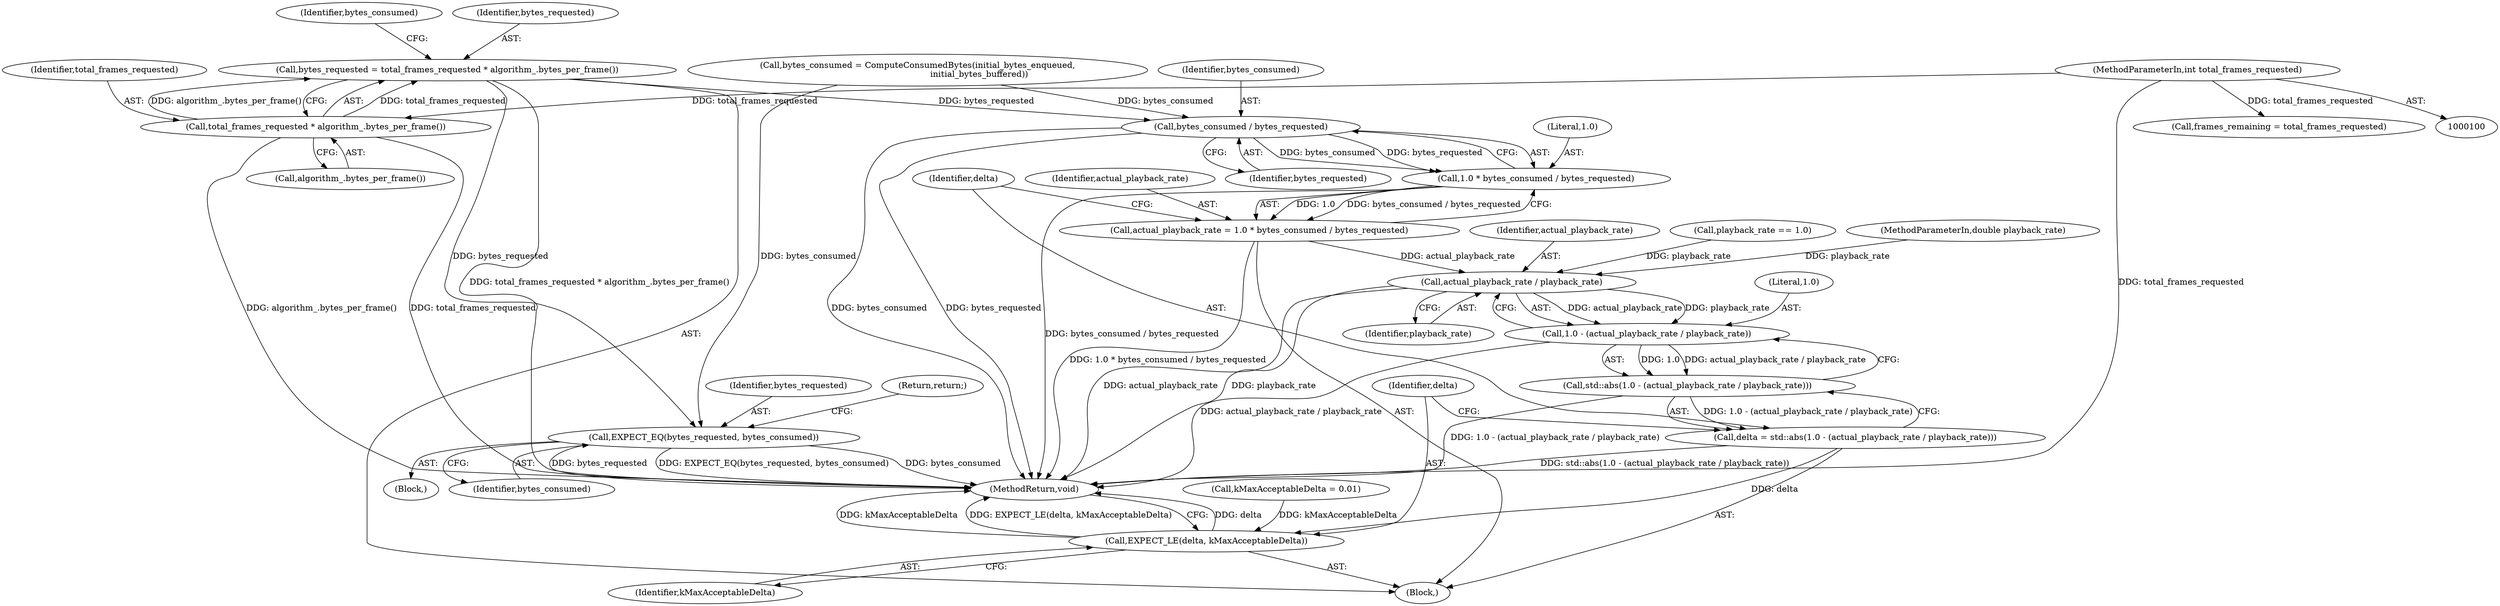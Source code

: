 digraph "0_Chrome_802ecdb9cee0d66fe546bdf24e98150f8f716ad8_8@integer" {
"1000164" [label="(Call,bytes_requested = total_frames_requested * algorithm_.bytes_per_frame())"];
"1000166" [label="(Call,total_frames_requested * algorithm_.bytes_per_frame())"];
"1000103" [label="(MethodParameterIn,int total_frames_requested)"];
"1000180" [label="(Call,EXPECT_EQ(bytes_requested, bytes_consumed))"];
"1000193" [label="(Call,bytes_consumed / bytes_requested)"];
"1000191" [label="(Call,1.0 * bytes_consumed / bytes_requested)"];
"1000189" [label="(Call,actual_playback_rate = 1.0 * bytes_consumed / bytes_requested)"];
"1000202" [label="(Call,actual_playback_rate / playback_rate)"];
"1000200" [label="(Call,1.0 - (actual_playback_rate / playback_rate))"];
"1000199" [label="(Call,std::abs(1.0 - (actual_playback_rate / playback_rate)))"];
"1000197" [label="(Call,delta = std::abs(1.0 - (actual_playback_rate / playback_rate)))"];
"1000205" [label="(Call,EXPECT_LE(delta, kMaxAcceptableDelta))"];
"1000182" [label="(Identifier,bytes_consumed)"];
"1000166" [label="(Call,total_frames_requested * algorithm_.bytes_per_frame())"];
"1000197" [label="(Call,delta = std::abs(1.0 - (actual_playback_rate / playback_rate)))"];
"1000198" [label="(Identifier,delta)"];
"1000191" [label="(Call,1.0 * bytes_consumed / bytes_requested)"];
"1000194" [label="(Identifier,bytes_consumed)"];
"1000167" [label="(Identifier,total_frames_requested)"];
"1000180" [label="(Call,EXPECT_EQ(bytes_requested, bytes_consumed))"];
"1000206" [label="(Identifier,delta)"];
"1000205" [label="(Call,EXPECT_LE(delta, kMaxAcceptableDelta))"];
"1000104" [label="(Block,)"];
"1000204" [label="(Identifier,playback_rate)"];
"1000171" [label="(Identifier,bytes_consumed)"];
"1000165" [label="(Identifier,bytes_requested)"];
"1000189" [label="(Call,actual_playback_rate = 1.0 * bytes_consumed / bytes_requested)"];
"1000190" [label="(Identifier,actual_playback_rate)"];
"1000164" [label="(Call,bytes_requested = total_frames_requested * algorithm_.bytes_per_frame())"];
"1000101" [label="(MethodParameterIn,double playback_rate)"];
"1000203" [label="(Identifier,actual_playback_rate)"];
"1000200" [label="(Call,1.0 - (actual_playback_rate / playback_rate))"];
"1000183" [label="(Return,return;)"];
"1000207" [label="(Identifier,kMaxAcceptableDelta)"];
"1000168" [label="(Call,algorithm_.bytes_per_frame())"];
"1000103" [label="(MethodParameterIn,int total_frames_requested)"];
"1000202" [label="(Call,actual_playback_rate / playback_rate)"];
"1000195" [label="(Identifier,bytes_requested)"];
"1000201" [label="(Literal,1.0)"];
"1000179" [label="(Block,)"];
"1000176" [label="(Call,playback_rate == 1.0)"];
"1000134" [label="(Call,frames_remaining = total_frames_requested)"];
"1000192" [label="(Literal,1.0)"];
"1000170" [label="(Call,bytes_consumed = ComputeConsumedBytes(initial_bytes_enqueued,\n                                              initial_bytes_buffered))"];
"1000208" [label="(MethodReturn,void)"];
"1000199" [label="(Call,std::abs(1.0 - (actual_playback_rate / playback_rate)))"];
"1000193" [label="(Call,bytes_consumed / bytes_requested)"];
"1000185" [label="(Call,kMaxAcceptableDelta = 0.01)"];
"1000181" [label="(Identifier,bytes_requested)"];
"1000164" -> "1000104"  [label="AST: "];
"1000164" -> "1000166"  [label="CFG: "];
"1000165" -> "1000164"  [label="AST: "];
"1000166" -> "1000164"  [label="AST: "];
"1000171" -> "1000164"  [label="CFG: "];
"1000164" -> "1000208"  [label="DDG: total_frames_requested * algorithm_.bytes_per_frame()"];
"1000166" -> "1000164"  [label="DDG: total_frames_requested"];
"1000166" -> "1000164"  [label="DDG: algorithm_.bytes_per_frame()"];
"1000164" -> "1000180"  [label="DDG: bytes_requested"];
"1000164" -> "1000193"  [label="DDG: bytes_requested"];
"1000166" -> "1000168"  [label="CFG: "];
"1000167" -> "1000166"  [label="AST: "];
"1000168" -> "1000166"  [label="AST: "];
"1000166" -> "1000208"  [label="DDG: algorithm_.bytes_per_frame()"];
"1000166" -> "1000208"  [label="DDG: total_frames_requested"];
"1000103" -> "1000166"  [label="DDG: total_frames_requested"];
"1000103" -> "1000100"  [label="AST: "];
"1000103" -> "1000208"  [label="DDG: total_frames_requested"];
"1000103" -> "1000134"  [label="DDG: total_frames_requested"];
"1000180" -> "1000179"  [label="AST: "];
"1000180" -> "1000182"  [label="CFG: "];
"1000181" -> "1000180"  [label="AST: "];
"1000182" -> "1000180"  [label="AST: "];
"1000183" -> "1000180"  [label="CFG: "];
"1000180" -> "1000208"  [label="DDG: bytes_consumed"];
"1000180" -> "1000208"  [label="DDG: bytes_requested"];
"1000180" -> "1000208"  [label="DDG: EXPECT_EQ(bytes_requested, bytes_consumed)"];
"1000170" -> "1000180"  [label="DDG: bytes_consumed"];
"1000193" -> "1000191"  [label="AST: "];
"1000193" -> "1000195"  [label="CFG: "];
"1000194" -> "1000193"  [label="AST: "];
"1000195" -> "1000193"  [label="AST: "];
"1000191" -> "1000193"  [label="CFG: "];
"1000193" -> "1000208"  [label="DDG: bytes_consumed"];
"1000193" -> "1000208"  [label="DDG: bytes_requested"];
"1000193" -> "1000191"  [label="DDG: bytes_consumed"];
"1000193" -> "1000191"  [label="DDG: bytes_requested"];
"1000170" -> "1000193"  [label="DDG: bytes_consumed"];
"1000191" -> "1000189"  [label="AST: "];
"1000192" -> "1000191"  [label="AST: "];
"1000189" -> "1000191"  [label="CFG: "];
"1000191" -> "1000208"  [label="DDG: bytes_consumed / bytes_requested"];
"1000191" -> "1000189"  [label="DDG: 1.0"];
"1000191" -> "1000189"  [label="DDG: bytes_consumed / bytes_requested"];
"1000189" -> "1000104"  [label="AST: "];
"1000190" -> "1000189"  [label="AST: "];
"1000198" -> "1000189"  [label="CFG: "];
"1000189" -> "1000208"  [label="DDG: 1.0 * bytes_consumed / bytes_requested"];
"1000189" -> "1000202"  [label="DDG: actual_playback_rate"];
"1000202" -> "1000200"  [label="AST: "];
"1000202" -> "1000204"  [label="CFG: "];
"1000203" -> "1000202"  [label="AST: "];
"1000204" -> "1000202"  [label="AST: "];
"1000200" -> "1000202"  [label="CFG: "];
"1000202" -> "1000208"  [label="DDG: actual_playback_rate"];
"1000202" -> "1000208"  [label="DDG: playback_rate"];
"1000202" -> "1000200"  [label="DDG: actual_playback_rate"];
"1000202" -> "1000200"  [label="DDG: playback_rate"];
"1000176" -> "1000202"  [label="DDG: playback_rate"];
"1000101" -> "1000202"  [label="DDG: playback_rate"];
"1000200" -> "1000199"  [label="AST: "];
"1000201" -> "1000200"  [label="AST: "];
"1000199" -> "1000200"  [label="CFG: "];
"1000200" -> "1000208"  [label="DDG: actual_playback_rate / playback_rate"];
"1000200" -> "1000199"  [label="DDG: 1.0"];
"1000200" -> "1000199"  [label="DDG: actual_playback_rate / playback_rate"];
"1000199" -> "1000197"  [label="AST: "];
"1000197" -> "1000199"  [label="CFG: "];
"1000199" -> "1000208"  [label="DDG: 1.0 - (actual_playback_rate / playback_rate)"];
"1000199" -> "1000197"  [label="DDG: 1.0 - (actual_playback_rate / playback_rate)"];
"1000197" -> "1000104"  [label="AST: "];
"1000198" -> "1000197"  [label="AST: "];
"1000206" -> "1000197"  [label="CFG: "];
"1000197" -> "1000208"  [label="DDG: std::abs(1.0 - (actual_playback_rate / playback_rate))"];
"1000197" -> "1000205"  [label="DDG: delta"];
"1000205" -> "1000104"  [label="AST: "];
"1000205" -> "1000207"  [label="CFG: "];
"1000206" -> "1000205"  [label="AST: "];
"1000207" -> "1000205"  [label="AST: "];
"1000208" -> "1000205"  [label="CFG: "];
"1000205" -> "1000208"  [label="DDG: delta"];
"1000205" -> "1000208"  [label="DDG: kMaxAcceptableDelta"];
"1000205" -> "1000208"  [label="DDG: EXPECT_LE(delta, kMaxAcceptableDelta)"];
"1000185" -> "1000205"  [label="DDG: kMaxAcceptableDelta"];
}
